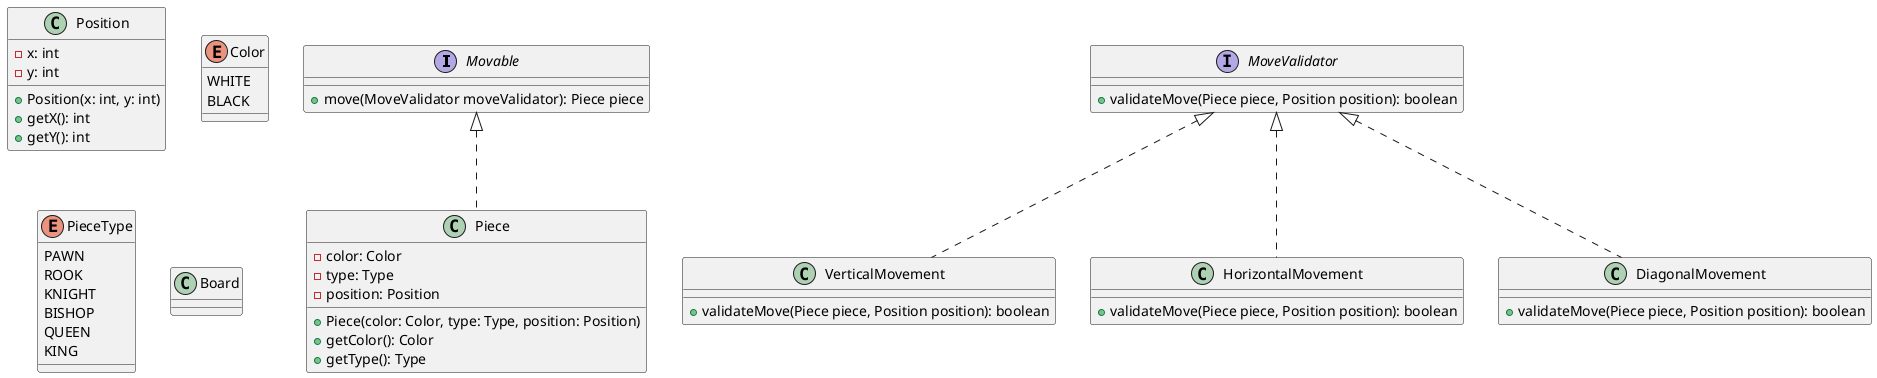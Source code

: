 @startuml
interface Movable{
    +move(MoveValidator moveValidator): Piece piece
}
class Piece implements Movable{
    -color: Color
    -type: Type
    -position: Position
    +Piece(color: Color, type: Type, position: Position)
    +getColor(): Color
    +getType(): Type
}
class Position{
    -x: int
    -y: int
    +Position(x: int, y: int)
    +getX(): int
    +getY(): int
}
enum Color{
    WHITE
    BLACK
}
enum PieceType{
    PAWN
    ROOK
    KNIGHT
    BISHOP
    QUEEN
    KING
}
interface MoveValidator{
    +validateMove(Piece piece, Position position): boolean
}
class VerticalMovement implements MoveValidator{
    +validateMove(Piece piece, Position position): boolean
}
class HorizontalMovement implements MoveValidator{
    +validateMove(Piece piece, Position position): boolean
}
class DiagonalMovement implements MoveValidator{
    +validateMove(Piece piece, Position position): boolean
}
class Board{

}

@enduml